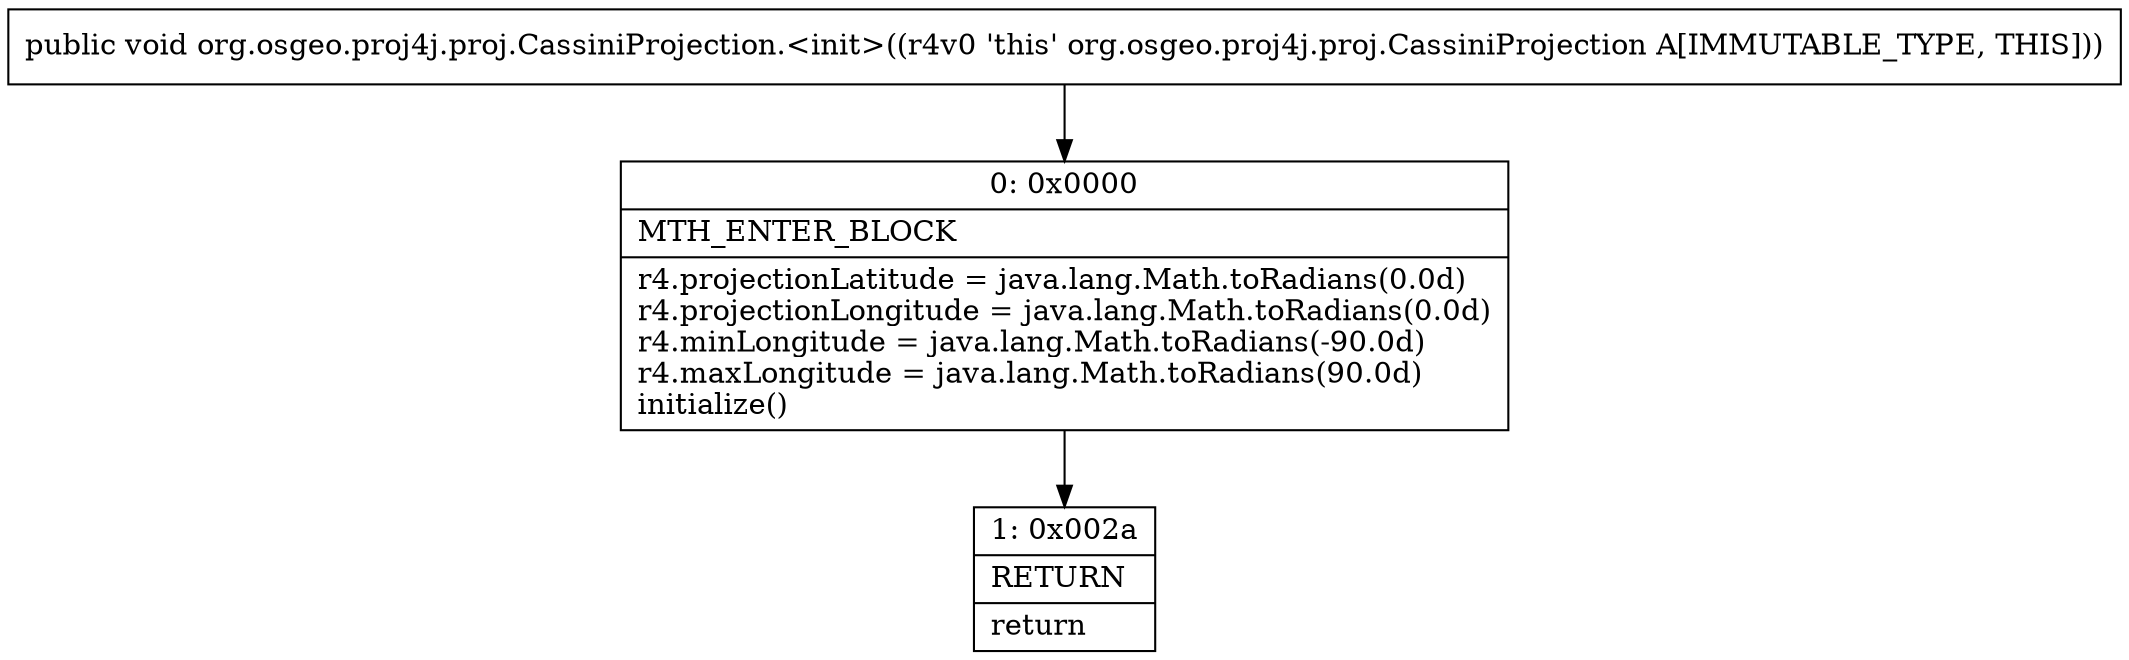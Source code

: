 digraph "CFG fororg.osgeo.proj4j.proj.CassiniProjection.\<init\>()V" {
Node_0 [shape=record,label="{0\:\ 0x0000|MTH_ENTER_BLOCK\l|r4.projectionLatitude = java.lang.Math.toRadians(0.0d)\lr4.projectionLongitude = java.lang.Math.toRadians(0.0d)\lr4.minLongitude = java.lang.Math.toRadians(\-90.0d)\lr4.maxLongitude = java.lang.Math.toRadians(90.0d)\linitialize()\l}"];
Node_1 [shape=record,label="{1\:\ 0x002a|RETURN\l|return\l}"];
MethodNode[shape=record,label="{public void org.osgeo.proj4j.proj.CassiniProjection.\<init\>((r4v0 'this' org.osgeo.proj4j.proj.CassiniProjection A[IMMUTABLE_TYPE, THIS])) }"];
MethodNode -> Node_0;
Node_0 -> Node_1;
}


